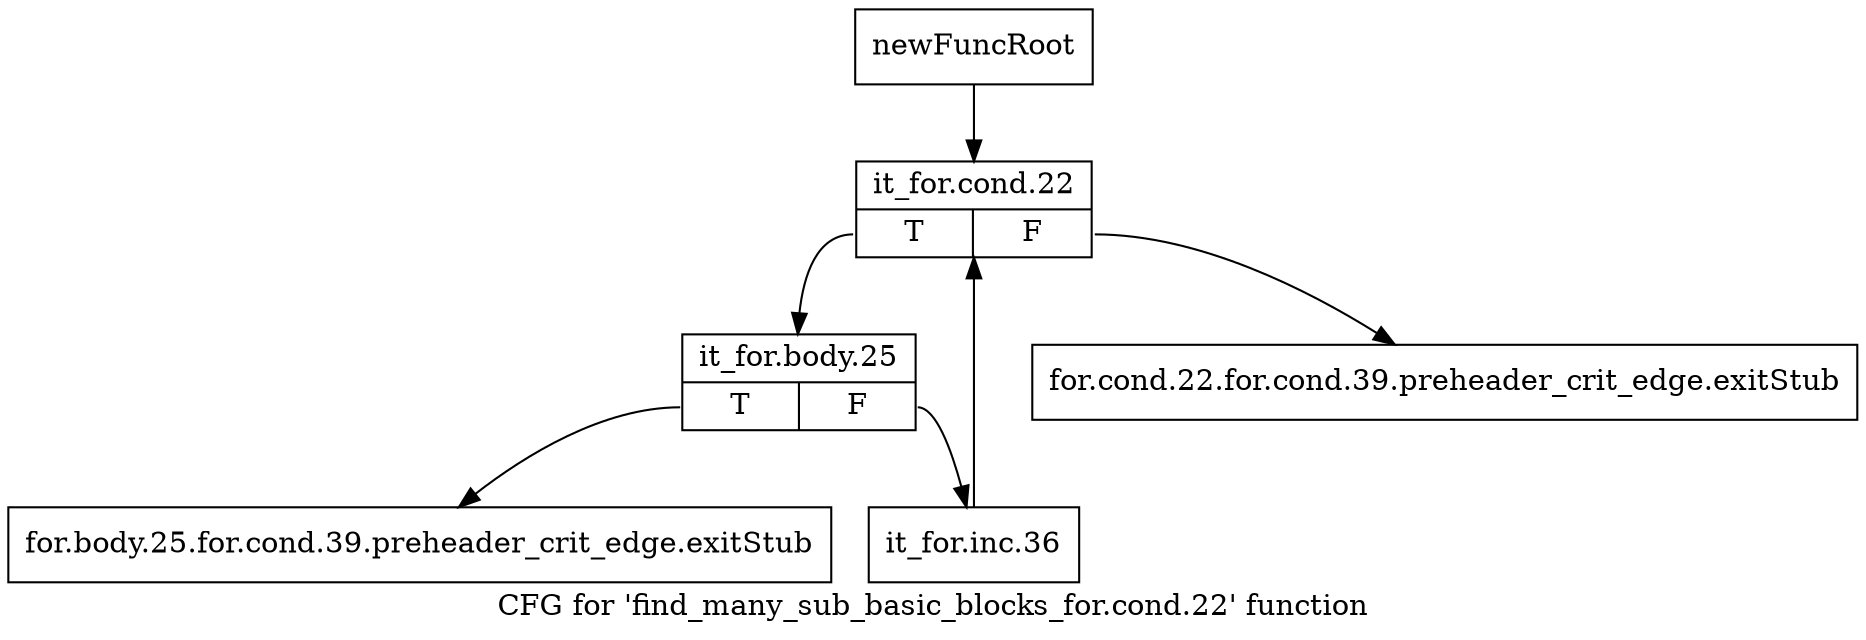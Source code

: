 digraph "CFG for 'find_many_sub_basic_blocks_for.cond.22' function" {
	label="CFG for 'find_many_sub_basic_blocks_for.cond.22' function";

	Node0x7b1e930 [shape=record,label="{newFuncRoot}"];
	Node0x7b1e930 -> Node0x7b1ea20;
	Node0x7b1e980 [shape=record,label="{for.cond.22.for.cond.39.preheader_crit_edge.exitStub}"];
	Node0x7b1e9d0 [shape=record,label="{for.body.25.for.cond.39.preheader_crit_edge.exitStub}"];
	Node0x7b1ea20 [shape=record,label="{it_for.cond.22|{<s0>T|<s1>F}}"];
	Node0x7b1ea20:s0 -> Node0x7b1ea70;
	Node0x7b1ea20:s1 -> Node0x7b1e980;
	Node0x7b1ea70 [shape=record,label="{it_for.body.25|{<s0>T|<s1>F}}"];
	Node0x7b1ea70:s0 -> Node0x7b1e9d0;
	Node0x7b1ea70:s1 -> Node0x7b1eac0;
	Node0x7b1eac0 [shape=record,label="{it_for.inc.36}"];
	Node0x7b1eac0 -> Node0x7b1ea20;
}
